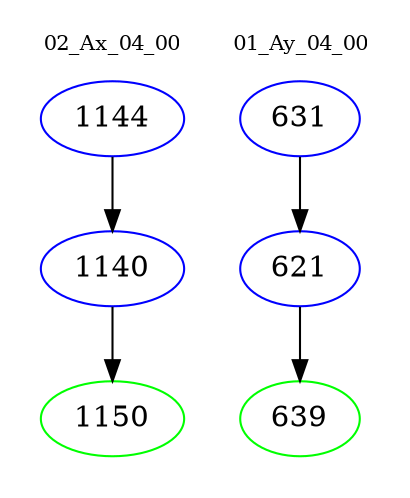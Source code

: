 digraph{
subgraph cluster_0 {
color = white
label = "02_Ax_04_00";
fontsize=10;
T0_1144 [label="1144", color="blue"]
T0_1144 -> T0_1140 [color="black"]
T0_1140 [label="1140", color="blue"]
T0_1140 -> T0_1150 [color="black"]
T0_1150 [label="1150", color="green"]
}
subgraph cluster_1 {
color = white
label = "01_Ay_04_00";
fontsize=10;
T1_631 [label="631", color="blue"]
T1_631 -> T1_621 [color="black"]
T1_621 [label="621", color="blue"]
T1_621 -> T1_639 [color="black"]
T1_639 [label="639", color="green"]
}
}
